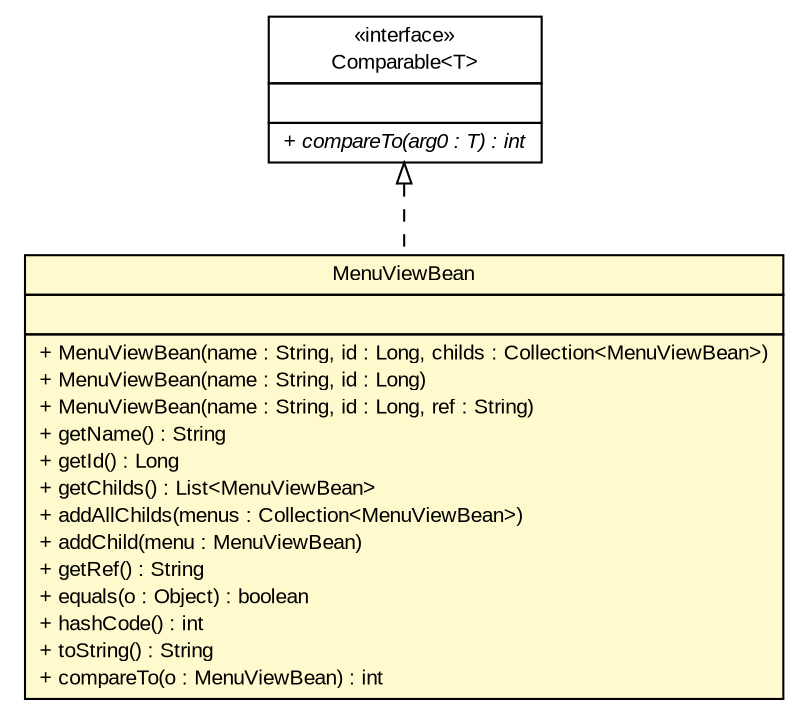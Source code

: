 #!/usr/local/bin/dot
#
# Class diagram 
# Generated by UMLGraph version R5_6 (http://www.umlgraph.org/)
#

digraph G {
	edge [fontname="arial",fontsize=10,labelfontname="arial",labelfontsize=10];
	node [fontname="arial",fontsize=10,shape=plaintext];
	nodesep=0.25;
	ranksep=0.5;
	// br.gov.to.sefaz.seg.template.managedbean.viewbean.MenuViewBean
	c489615 [label=<<table title="br.gov.to.sefaz.seg.template.managedbean.viewbean.MenuViewBean" border="0" cellborder="1" cellspacing="0" cellpadding="2" port="p" bgcolor="lemonChiffon" href="./MenuViewBean.html">
		<tr><td><table border="0" cellspacing="0" cellpadding="1">
<tr><td align="center" balign="center"> MenuViewBean </td></tr>
		</table></td></tr>
		<tr><td><table border="0" cellspacing="0" cellpadding="1">
<tr><td align="left" balign="left">  </td></tr>
		</table></td></tr>
		<tr><td><table border="0" cellspacing="0" cellpadding="1">
<tr><td align="left" balign="left"> + MenuViewBean(name : String, id : Long, childs : Collection&lt;MenuViewBean&gt;) </td></tr>
<tr><td align="left" balign="left"> + MenuViewBean(name : String, id : Long) </td></tr>
<tr><td align="left" balign="left"> + MenuViewBean(name : String, id : Long, ref : String) </td></tr>
<tr><td align="left" balign="left"> + getName() : String </td></tr>
<tr><td align="left" balign="left"> + getId() : Long </td></tr>
<tr><td align="left" balign="left"> + getChilds() : List&lt;MenuViewBean&gt; </td></tr>
<tr><td align="left" balign="left"> + addAllChilds(menus : Collection&lt;MenuViewBean&gt;) </td></tr>
<tr><td align="left" balign="left"> + addChild(menu : MenuViewBean) </td></tr>
<tr><td align="left" balign="left"> + getRef() : String </td></tr>
<tr><td align="left" balign="left"> + equals(o : Object) : boolean </td></tr>
<tr><td align="left" balign="left"> + hashCode() : int </td></tr>
<tr><td align="left" balign="left"> + toString() : String </td></tr>
<tr><td align="left" balign="left"> + compareTo(o : MenuViewBean) : int </td></tr>
		</table></td></tr>
		</table>>, URL="./MenuViewBean.html", fontname="arial", fontcolor="black", fontsize=10.0];
	//br.gov.to.sefaz.seg.template.managedbean.viewbean.MenuViewBean implements java.lang.Comparable<T>
	c489631:p -> c489615:p [dir=back,arrowtail=empty,style=dashed];
	// java.lang.Comparable<T>
	c489631 [label=<<table title="java.lang.Comparable" border="0" cellborder="1" cellspacing="0" cellpadding="2" port="p" href="http://java.sun.com/j2se/1.4.2/docs/api/java/lang/Comparable.html">
		<tr><td><table border="0" cellspacing="0" cellpadding="1">
<tr><td align="center" balign="center"> &#171;interface&#187; </td></tr>
<tr><td align="center" balign="center"> Comparable&lt;T&gt; </td></tr>
		</table></td></tr>
		<tr><td><table border="0" cellspacing="0" cellpadding="1">
<tr><td align="left" balign="left">  </td></tr>
		</table></td></tr>
		<tr><td><table border="0" cellspacing="0" cellpadding="1">
<tr><td align="left" balign="left"><font face="arial italic" point-size="10.0"> + compareTo(arg0 : T) : int </font></td></tr>
		</table></td></tr>
		</table>>, URL="http://java.sun.com/j2se/1.4.2/docs/api/java/lang/Comparable.html", fontname="arial", fontcolor="black", fontsize=10.0];
}

